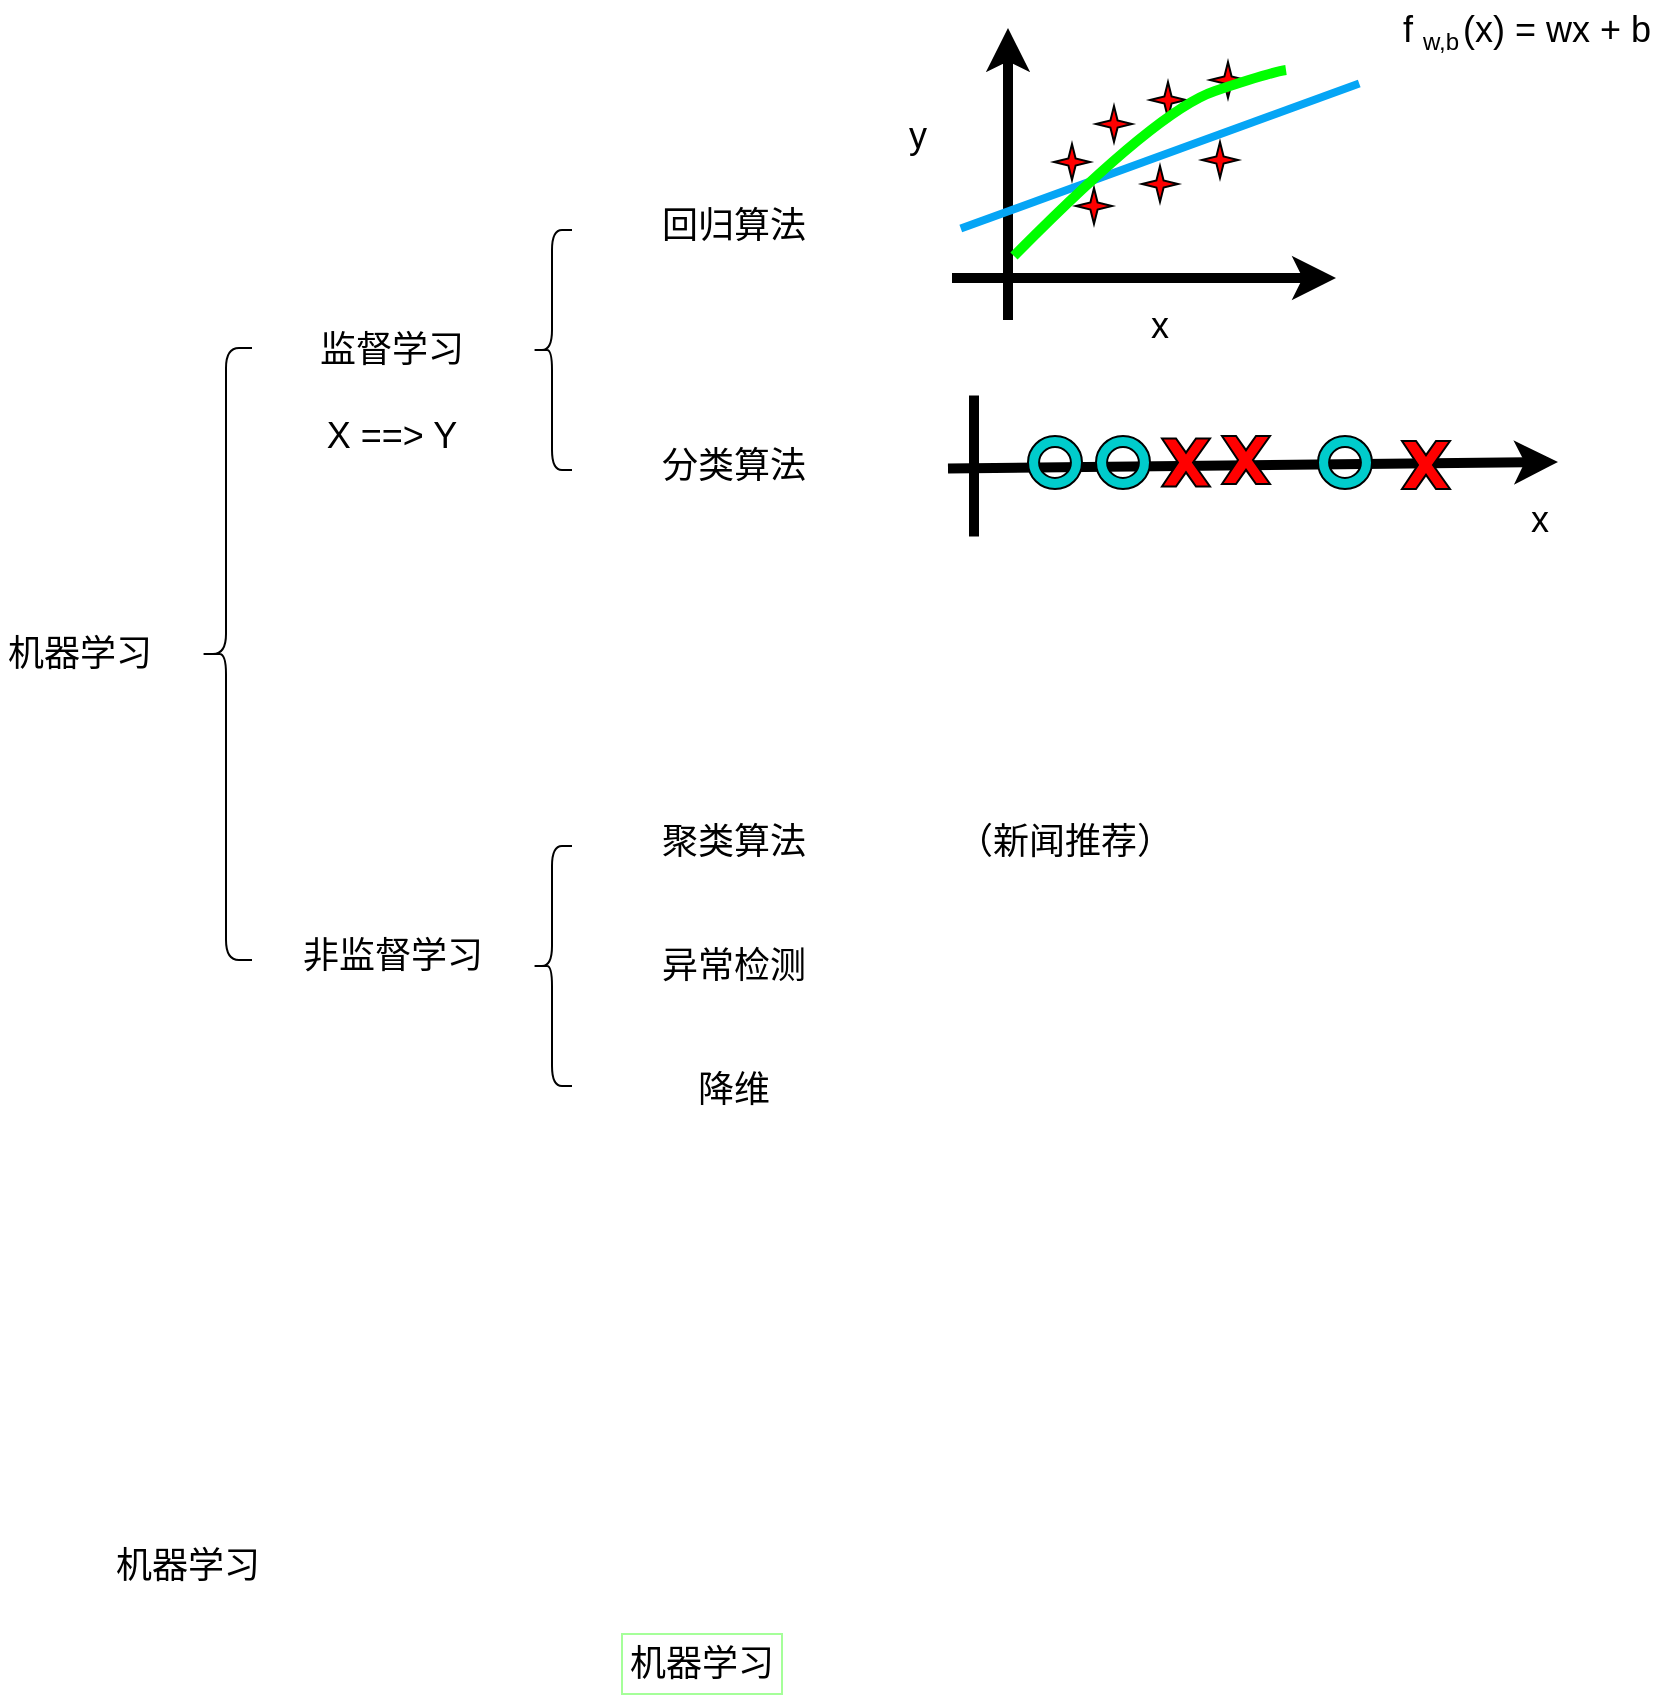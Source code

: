 <mxfile version="23.1.5" type="github">
  <diagram name="第 1 页" id="V6Wf8vCctmhzEl7cb85Y">
    <mxGraphModel dx="1593" dy="1784" grid="0" gridSize="10" guides="1" tooltips="1" connect="1" arrows="1" fold="1" page="1" pageScale="1" pageWidth="1400" pageHeight="850" math="0" shadow="0">
      <root>
        <mxCell id="0" />
        <mxCell id="1" parent="0" />
        <mxCell id="uvXD6td7eJxN7eKBJt4l-1" value="&lt;font style=&quot;font-size: 18px;&quot;&gt;机器学习&lt;/font&gt;" style="text;strokeColor=none;align=center;fillColor=none;html=1;verticalAlign=middle;whiteSpace=wrap;rounded=0;" vertex="1" parent="1">
          <mxGeometry x="59" y="-517" width="80" height="30" as="geometry" />
        </mxCell>
        <mxCell id="uvXD6td7eJxN7eKBJt4l-3" value="" style="shape=curlyBracket;whiteSpace=wrap;html=1;rounded=1;labelPosition=left;verticalLabelPosition=middle;align=right;verticalAlign=middle;" vertex="1" parent="1">
          <mxGeometry x="159" y="-655" width="26" height="306" as="geometry" />
        </mxCell>
        <mxCell id="uvXD6td7eJxN7eKBJt4l-4" value="&lt;font style=&quot;font-size: 18px;&quot;&gt;监督学习&lt;/font&gt;" style="text;strokeColor=none;align=center;fillColor=none;html=1;verticalAlign=middle;whiteSpace=wrap;rounded=0;" vertex="1" parent="1">
          <mxGeometry x="215" y="-669" width="80" height="30" as="geometry" />
        </mxCell>
        <mxCell id="uvXD6td7eJxN7eKBJt4l-5" value="&lt;font style=&quot;font-size: 18px;&quot;&gt;机器学习&lt;/font&gt;" style="text;strokeColor=#a5ff99;align=center;fillColor=none;html=1;verticalAlign=middle;whiteSpace=wrap;rounded=0;" vertex="1" parent="1">
          <mxGeometry x="370" y="-12" width="80" height="30" as="geometry" />
        </mxCell>
        <mxCell id="uvXD6td7eJxN7eKBJt4l-6" value="&lt;font style=&quot;font-size: 18px;&quot;&gt;机器学习&lt;/font&gt;" style="text;strokeColor=none;align=center;fillColor=none;html=1;verticalAlign=middle;whiteSpace=wrap;rounded=0;" vertex="1" parent="1">
          <mxGeometry x="113" y="-61" width="80" height="30" as="geometry" />
        </mxCell>
        <mxCell id="uvXD6td7eJxN7eKBJt4l-7" value="&lt;font style=&quot;font-size: 18px;&quot;&gt;X ==&amp;gt; Y&lt;/font&gt;" style="text;strokeColor=none;align=center;fillColor=none;html=1;verticalAlign=middle;whiteSpace=wrap;rounded=0;" vertex="1" parent="1">
          <mxGeometry x="215" y="-626" width="80" height="30" as="geometry" />
        </mxCell>
        <mxCell id="uvXD6td7eJxN7eKBJt4l-8" value="&lt;span style=&quot;font-size: 18px;&quot;&gt;回归算法&lt;/span&gt;" style="text;strokeColor=none;align=center;fillColor=none;html=1;verticalAlign=middle;whiteSpace=wrap;rounded=0;" vertex="1" parent="1">
          <mxGeometry x="386" y="-731" width="80" height="30" as="geometry" />
        </mxCell>
        <mxCell id="uvXD6td7eJxN7eKBJt4l-9" value="&lt;font style=&quot;font-size: 18px;&quot;&gt;非监督学习&lt;/font&gt;" style="text;strokeColor=none;align=center;fillColor=none;html=1;verticalAlign=middle;whiteSpace=wrap;rounded=0;" vertex="1" parent="1">
          <mxGeometry x="202.5" y="-366" width="105" height="30" as="geometry" />
        </mxCell>
        <mxCell id="uvXD6td7eJxN7eKBJt4l-10" value="" style="shape=curlyBracket;whiteSpace=wrap;html=1;rounded=1;labelPosition=left;verticalLabelPosition=middle;align=right;verticalAlign=middle;" vertex="1" parent="1">
          <mxGeometry x="325" y="-714" width="20" height="120" as="geometry" />
        </mxCell>
        <mxCell id="uvXD6td7eJxN7eKBJt4l-11" value="&lt;span style=&quot;font-size: 18px;&quot;&gt;分类算法&lt;/span&gt;" style="text;strokeColor=none;align=center;fillColor=none;html=1;verticalAlign=middle;whiteSpace=wrap;rounded=0;" vertex="1" parent="1">
          <mxGeometry x="386" y="-611" width="80" height="30" as="geometry" />
        </mxCell>
        <mxCell id="uvXD6td7eJxN7eKBJt4l-12" value="&lt;span style=&quot;font-size: 18px;&quot;&gt;聚类算法&lt;/span&gt;" style="text;strokeColor=none;align=center;fillColor=none;html=1;verticalAlign=middle;whiteSpace=wrap;rounded=0;" vertex="1" parent="1">
          <mxGeometry x="386" y="-423" width="80" height="30" as="geometry" />
        </mxCell>
        <mxCell id="uvXD6td7eJxN7eKBJt4l-13" value="" style="shape=curlyBracket;whiteSpace=wrap;html=1;rounded=1;labelPosition=left;verticalLabelPosition=middle;align=right;verticalAlign=middle;" vertex="1" parent="1">
          <mxGeometry x="325" y="-406" width="20" height="120" as="geometry" />
        </mxCell>
        <mxCell id="uvXD6td7eJxN7eKBJt4l-14" value="&lt;span style=&quot;font-size: 18px;&quot;&gt;异常检测&lt;/span&gt;" style="text;strokeColor=none;align=center;fillColor=none;html=1;verticalAlign=middle;whiteSpace=wrap;rounded=0;" vertex="1" parent="1">
          <mxGeometry x="386" y="-361" width="80" height="30" as="geometry" />
        </mxCell>
        <mxCell id="uvXD6td7eJxN7eKBJt4l-15" value="&lt;span style=&quot;font-size: 18px;&quot;&gt;降维&lt;/span&gt;" style="text;strokeColor=none;align=center;fillColor=none;html=1;verticalAlign=middle;whiteSpace=wrap;rounded=0;" vertex="1" parent="1">
          <mxGeometry x="386" y="-299" width="80" height="30" as="geometry" />
        </mxCell>
        <mxCell id="uvXD6td7eJxN7eKBJt4l-18" value="" style="endArrow=classic;html=1;rounded=0;strokeColor=default;targetPerimeterSpacing=6;strokeWidth=5;" edge="1" parent="1">
          <mxGeometry width="50" height="50" relative="1" as="geometry">
            <mxPoint x="535" y="-690" as="sourcePoint" />
            <mxPoint x="727" y="-690" as="targetPoint" />
          </mxGeometry>
        </mxCell>
        <mxCell id="uvXD6td7eJxN7eKBJt4l-19" value="" style="endArrow=classic;html=1;rounded=0;strokeColor=default;targetPerimeterSpacing=6;strokeWidth=5;" edge="1" parent="1">
          <mxGeometry width="50" height="50" relative="1" as="geometry">
            <mxPoint x="563" y="-669" as="sourcePoint" />
            <mxPoint x="563" y="-815" as="targetPoint" />
          </mxGeometry>
        </mxCell>
        <mxCell id="uvXD6td7eJxN7eKBJt4l-20" value="&lt;font style=&quot;font-size: 18px;&quot;&gt;y&lt;/font&gt;" style="text;strokeColor=none;align=center;fillColor=none;html=1;verticalAlign=middle;whiteSpace=wrap;rounded=0;" vertex="1" parent="1">
          <mxGeometry x="478" y="-776" width="80" height="30" as="geometry" />
        </mxCell>
        <mxCell id="uvXD6td7eJxN7eKBJt4l-21" value="&lt;font style=&quot;font-size: 18px;&quot;&gt;x&lt;/font&gt;" style="text;strokeColor=none;align=center;fillColor=none;html=1;verticalAlign=middle;whiteSpace=wrap;rounded=0;" vertex="1" parent="1">
          <mxGeometry x="599" y="-681" width="80" height="30" as="geometry" />
        </mxCell>
        <mxCell id="uvXD6td7eJxN7eKBJt4l-24" value="" style="verticalLabelPosition=bottom;verticalAlign=top;html=1;shape=mxgraph.basic.4_point_star_2;dx=0.8;fillColor=#FF0000;" vertex="1" parent="1">
          <mxGeometry x="586" y="-757" width="18" height="18" as="geometry" />
        </mxCell>
        <mxCell id="uvXD6td7eJxN7eKBJt4l-25" value="" style="verticalLabelPosition=bottom;verticalAlign=top;html=1;shape=mxgraph.basic.4_point_star_2;dx=0.8;fillColor=#FF0000;" vertex="1" parent="1">
          <mxGeometry x="607" y="-776" width="18" height="18" as="geometry" />
        </mxCell>
        <mxCell id="uvXD6td7eJxN7eKBJt4l-26" value="" style="verticalLabelPosition=bottom;verticalAlign=top;html=1;shape=mxgraph.basic.4_point_star_2;dx=0.8;fillColor=#FF0000;" vertex="1" parent="1">
          <mxGeometry x="634" y="-788" width="18" height="18" as="geometry" />
        </mxCell>
        <mxCell id="uvXD6td7eJxN7eKBJt4l-27" value="" style="verticalLabelPosition=bottom;verticalAlign=top;html=1;shape=mxgraph.basic.4_point_star_2;dx=0.8;fillColor=#FF0000;" vertex="1" parent="1">
          <mxGeometry x="664" y="-798" width="18" height="18" as="geometry" />
        </mxCell>
        <mxCell id="uvXD6td7eJxN7eKBJt4l-28" value="" style="verticalLabelPosition=bottom;verticalAlign=top;html=1;shape=mxgraph.basic.4_point_star_2;dx=0.8;fillColor=#FF0000;" vertex="1" parent="1">
          <mxGeometry x="660" y="-758" width="18" height="18" as="geometry" />
        </mxCell>
        <mxCell id="uvXD6td7eJxN7eKBJt4l-29" value="" style="verticalLabelPosition=bottom;verticalAlign=top;html=1;shape=mxgraph.basic.4_point_star_2;dx=0.8;fillColor=#FF0000;" vertex="1" parent="1">
          <mxGeometry x="597" y="-735" width="18" height="18" as="geometry" />
        </mxCell>
        <mxCell id="uvXD6td7eJxN7eKBJt4l-30" value="" style="verticalLabelPosition=bottom;verticalAlign=top;html=1;shape=mxgraph.basic.4_point_star_2;dx=0.8;fillColor=#FF0000;" vertex="1" parent="1">
          <mxGeometry x="630" y="-746" width="18" height="18" as="geometry" />
        </mxCell>
        <mxCell id="uvXD6td7eJxN7eKBJt4l-36" value="" style="line;strokeWidth=4;html=1;perimeter=backbonePerimeter;points=[];outlineConnect=0;rotation=-20;direction=east;strokeColor=#05a5f5;" vertex="1" parent="1">
          <mxGeometry x="533" y="-756" width="212" height="10" as="geometry" />
        </mxCell>
        <mxCell id="uvXD6td7eJxN7eKBJt4l-39" value="&lt;font style=&quot;font-size: 18px;&quot;&gt;f&amp;nbsp; &amp;nbsp; &amp;nbsp;(x) = wx + b&lt;/font&gt;" style="text;strokeColor=none;align=center;fillColor=none;html=1;verticalAlign=middle;whiteSpace=wrap;rounded=0;" vertex="1" parent="1">
          <mxGeometry x="753" y="-829" width="139" height="30" as="geometry" />
        </mxCell>
        <mxCell id="uvXD6td7eJxN7eKBJt4l-40" value="&lt;font style=&quot;font-size: 12px;&quot;&gt;w,b&lt;/font&gt;" style="text;strokeColor=none;align=center;fillColor=none;html=1;verticalAlign=middle;whiteSpace=wrap;rounded=0;" vertex="1" parent="1">
          <mxGeometry x="710" y="-823" width="139" height="30" as="geometry" />
        </mxCell>
        <mxCell id="uvXD6td7eJxN7eKBJt4l-50" value="" style="curved=1;endArrow=none;html=1;rounded=0;endFill=0;fillColor=#1ba1e2;strokeColor=#00FF00;strokeWidth=5;" edge="1" parent="1">
          <mxGeometry width="50" height="50" relative="1" as="geometry">
            <mxPoint x="566" y="-701" as="sourcePoint" />
            <mxPoint x="702" y="-794" as="targetPoint" />
            <Array as="points">
              <mxPoint x="638" y="-774" />
              <mxPoint x="695" y="-793" />
            </Array>
          </mxGeometry>
        </mxCell>
        <mxCell id="uvXD6td7eJxN7eKBJt4l-53" value="&lt;font style=&quot;font-size: 18px;&quot;&gt;x&lt;/font&gt;" style="text;strokeColor=none;align=center;fillColor=none;html=1;verticalAlign=middle;whiteSpace=wrap;rounded=0;" vertex="1" parent="1">
          <mxGeometry x="789" y="-584.5" width="80" height="30" as="geometry" />
        </mxCell>
        <mxCell id="uvXD6td7eJxN7eKBJt4l-61" value="" style="endArrow=none;html=1;rounded=0;strokeColor=default;targetPerimeterSpacing=6;strokeWidth=5;endFill=0;" edge="1" parent="1">
          <mxGeometry width="50" height="50" relative="1" as="geometry">
            <mxPoint x="546" y="-560.75" as="sourcePoint" />
            <mxPoint x="546" y="-631.25" as="targetPoint" />
          </mxGeometry>
        </mxCell>
        <mxCell id="uvXD6td7eJxN7eKBJt4l-67" value="" style="endArrow=classic;html=1;rounded=0;strokeColor=default;targetPerimeterSpacing=6;strokeWidth=5;" edge="1" parent="1">
          <mxGeometry width="50" height="50" relative="1" as="geometry">
            <mxPoint x="533" y="-594.75" as="sourcePoint" />
            <mxPoint x="838" y="-598" as="targetPoint" />
          </mxGeometry>
        </mxCell>
        <mxCell id="uvXD6td7eJxN7eKBJt4l-54" value="" style="verticalLabelPosition=bottom;verticalAlign=top;html=1;shape=mxgraph.basic.x;fillColor=#FF0000;" vertex="1" parent="1">
          <mxGeometry x="760" y="-608.5" width="24" height="24" as="geometry" />
        </mxCell>
        <mxCell id="uvXD6td7eJxN7eKBJt4l-55" value="" style="verticalLabelPosition=bottom;verticalAlign=top;html=1;shape=mxgraph.basic.donut;dx=5.55;fillColor=#00CCCC;" vertex="1" parent="1">
          <mxGeometry x="718" y="-611" width="27" height="26.5" as="geometry" />
        </mxCell>
        <mxCell id="uvXD6td7eJxN7eKBJt4l-58" value="" style="verticalLabelPosition=bottom;verticalAlign=top;html=1;shape=mxgraph.basic.donut;dx=5.55;fillColor=#00CCCC;" vertex="1" parent="1">
          <mxGeometry x="607" y="-611" width="27" height="26.5" as="geometry" />
        </mxCell>
        <mxCell id="uvXD6td7eJxN7eKBJt4l-59" value="" style="verticalLabelPosition=bottom;verticalAlign=top;html=1;shape=mxgraph.basic.x;fillColor=#FF0000;" vertex="1" parent="1">
          <mxGeometry x="640" y="-609.75" width="24" height="24" as="geometry" />
        </mxCell>
        <mxCell id="uvXD6td7eJxN7eKBJt4l-60" value="" style="verticalLabelPosition=bottom;verticalAlign=top;html=1;shape=mxgraph.basic.donut;dx=5.55;fillColor=#00CCCC;" vertex="1" parent="1">
          <mxGeometry x="573" y="-611" width="27" height="26.5" as="geometry" />
        </mxCell>
        <mxCell id="uvXD6td7eJxN7eKBJt4l-57" value="" style="verticalLabelPosition=bottom;verticalAlign=top;html=1;shape=mxgraph.basic.x;fillColor=#FF0000;" vertex="1" parent="1">
          <mxGeometry x="670" y="-611" width="24" height="24" as="geometry" />
        </mxCell>
        <mxCell id="uvXD6td7eJxN7eKBJt4l-68" value="&lt;font style=&quot;font-size: 18px;&quot;&gt;（新闻推荐）&lt;/font&gt;" style="text;strokeColor=none;align=center;fillColor=none;html=1;verticalAlign=middle;whiteSpace=wrap;rounded=0;" vertex="1" parent="1">
          <mxGeometry x="535" y="-423" width="113" height="30" as="geometry" />
        </mxCell>
      </root>
    </mxGraphModel>
  </diagram>
</mxfile>
